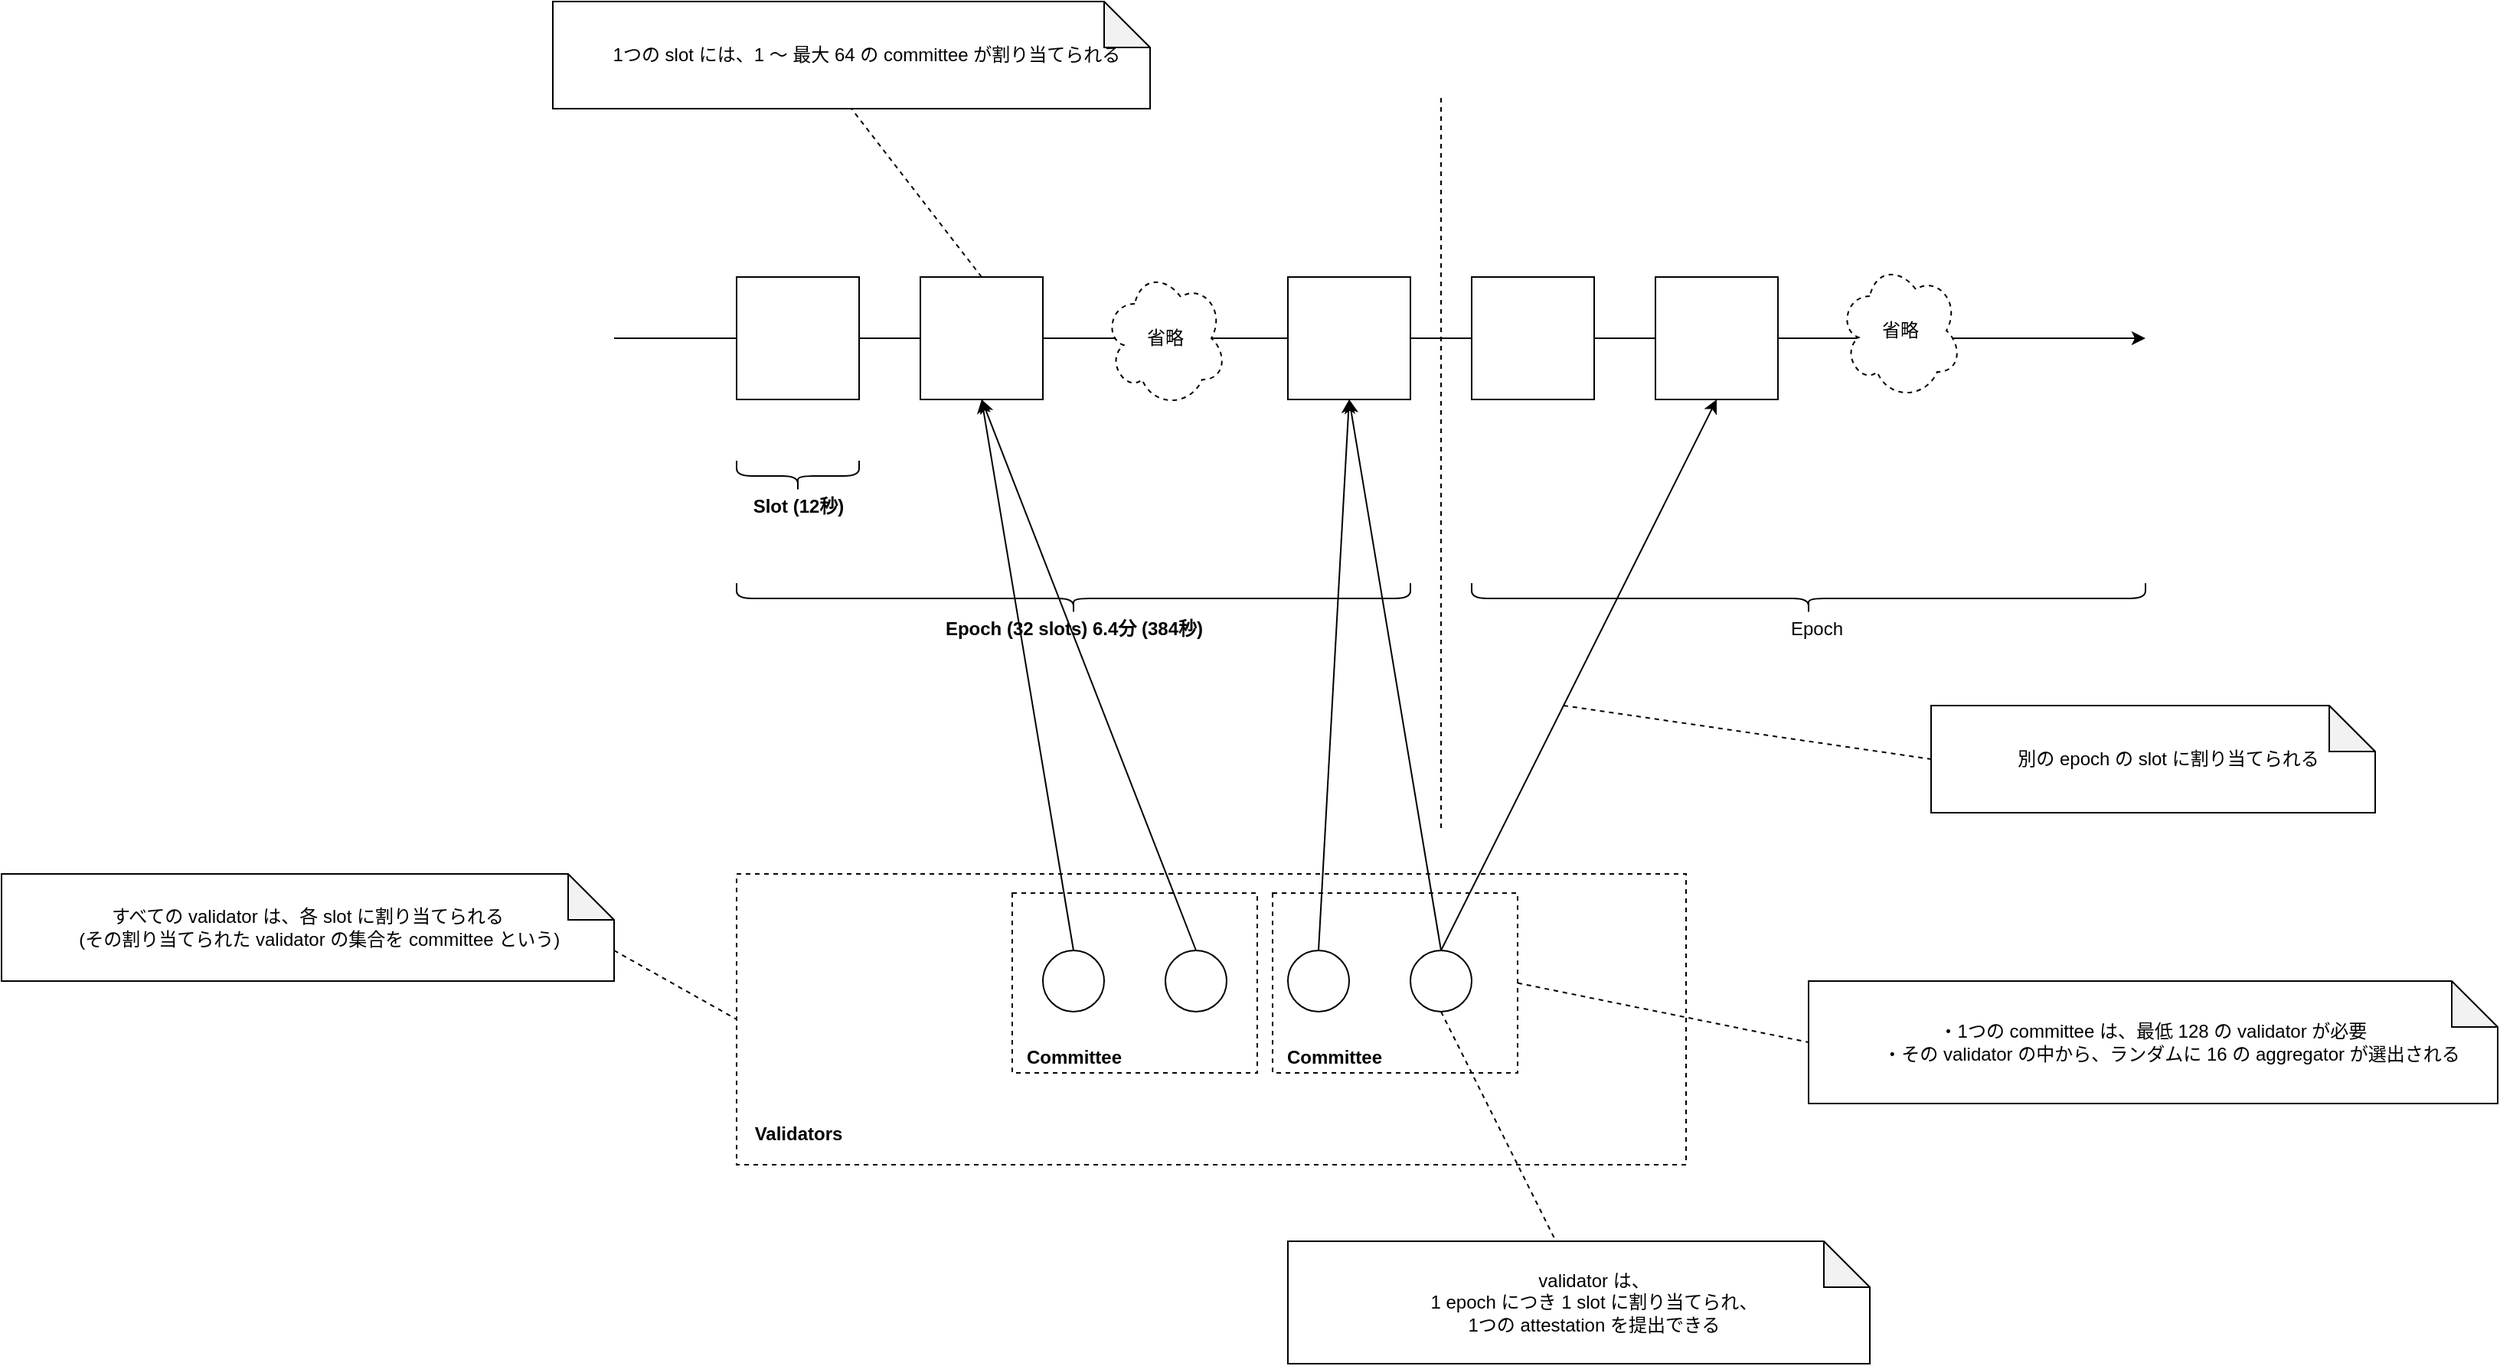 <mxfile>
    <diagram id="ExdccTZqctQwAvQB16s_" name="Page-1">
        <mxGraphModel dx="2893" dy="1472" grid="1" gridSize="10" guides="1" tooltips="1" connect="1" arrows="1" fold="1" page="0" pageScale="1" pageWidth="827" pageHeight="1169" math="0" shadow="0">
            <root>
                <mxCell id="0"/>
                <mxCell id="1" parent="0"/>
                <mxCell id="77" value="" style="rounded=0;whiteSpace=wrap;html=1;dashed=1;" parent="1" vertex="1">
                    <mxGeometry x="-320" y="390" width="620" height="190" as="geometry"/>
                </mxCell>
                <mxCell id="83" value="" style="rounded=0;whiteSpace=wrap;html=1;dashed=1;" parent="1" vertex="1">
                    <mxGeometry x="30" y="402.5" width="160" height="117.5" as="geometry"/>
                </mxCell>
                <mxCell id="81" value="" style="rounded=0;whiteSpace=wrap;html=1;dashed=1;" parent="1" vertex="1">
                    <mxGeometry x="-140" y="402.5" width="160" height="117.5" as="geometry"/>
                </mxCell>
                <mxCell id="62" value="" style="endArrow=none;html=1;" parent="1" edge="1">
                    <mxGeometry width="50" height="50" relative="1" as="geometry">
                        <mxPoint x="-400" y="40" as="sourcePoint"/>
                        <mxPoint y="40" as="targetPoint"/>
                    </mxGeometry>
                </mxCell>
                <mxCell id="53" value="" style="endArrow=none;html=1;startArrow=none;" parent="1" target="52" edge="1">
                    <mxGeometry width="50" height="50" relative="1" as="geometry">
                        <mxPoint y="40" as="sourcePoint"/>
                        <mxPoint x="600" y="40" as="targetPoint"/>
                    </mxGeometry>
                </mxCell>
                <mxCell id="50" value="" style="endArrow=classic;html=1;startArrow=none;" parent="1" source="86" edge="1">
                    <mxGeometry width="50" height="50" relative="1" as="geometry">
                        <mxPoint x="-400" y="40" as="sourcePoint"/>
                        <mxPoint x="600" y="40" as="targetPoint"/>
                    </mxGeometry>
                </mxCell>
                <mxCell id="46" value="" style="rounded=0;whiteSpace=wrap;html=1;" parent="1" vertex="1">
                    <mxGeometry x="-320" width="80" height="80" as="geometry"/>
                </mxCell>
                <mxCell id="47" value="" style="rounded=0;whiteSpace=wrap;html=1;" parent="1" vertex="1">
                    <mxGeometry x="-200" width="80" height="80" as="geometry"/>
                </mxCell>
                <mxCell id="52" value="" style="rounded=0;whiteSpace=wrap;html=1;" parent="1" vertex="1">
                    <mxGeometry x="40" width="80" height="80" as="geometry"/>
                </mxCell>
                <mxCell id="54" value="" style="rounded=0;whiteSpace=wrap;html=1;" parent="1" vertex="1">
                    <mxGeometry x="160" width="80" height="80" as="geometry"/>
                </mxCell>
                <mxCell id="55" value="" style="endArrow=none;html=1;startArrow=none;" parent="1" source="52" target="54" edge="1">
                    <mxGeometry width="50" height="50" relative="1" as="geometry">
                        <mxPoint x="120" y="40" as="sourcePoint"/>
                        <mxPoint x="600" y="40" as="targetPoint"/>
                    </mxGeometry>
                </mxCell>
                <mxCell id="56" value="" style="shape=curlyBracket;whiteSpace=wrap;html=1;rounded=1;rotation=-90;size=0.5;" parent="1" vertex="1">
                    <mxGeometry x="-290" y="90" width="20" height="80" as="geometry"/>
                </mxCell>
                <mxCell id="58" value="Slot (12秒)" style="text;html=1;align=center;verticalAlign=middle;resizable=0;points=[];autosize=1;strokeColor=none;fillColor=none;fontStyle=1" parent="1" vertex="1">
                    <mxGeometry x="-320" y="140" width="80" height="20" as="geometry"/>
                </mxCell>
                <mxCell id="60" value="" style="shape=curlyBracket;whiteSpace=wrap;html=1;rounded=1;rotation=-90;size=0.5;" parent="1" vertex="1">
                    <mxGeometry x="-110" y="-10" width="20" height="440" as="geometry"/>
                </mxCell>
                <mxCell id="63" value="省略" style="ellipse;shape=cloud;whiteSpace=wrap;html=1;dashed=1;" parent="1" vertex="1">
                    <mxGeometry x="-80" y="-5" width="80" height="90" as="geometry"/>
                </mxCell>
                <mxCell id="64" value="Epoch (32 slots) 6.4分 (384秒)" style="text;html=1;align=center;verticalAlign=middle;resizable=0;points=[];autosize=1;strokeColor=none;fillColor=none;fontStyle=1" parent="1" vertex="1">
                    <mxGeometry x="-190" y="220" width="180" height="20" as="geometry"/>
                </mxCell>
                <mxCell id="65" value="" style="endArrow=none;dashed=1;html=1;" parent="1" edge="1">
                    <mxGeometry width="50" height="50" relative="1" as="geometry">
                        <mxPoint x="140" y="360" as="sourcePoint"/>
                        <mxPoint x="140" y="-120" as="targetPoint"/>
                    </mxGeometry>
                </mxCell>
                <mxCell id="66" value="" style="shape=curlyBracket;whiteSpace=wrap;html=1;rounded=1;rotation=-90;size=0.5;" parent="1" vertex="1">
                    <mxGeometry x="370" y="-10" width="20" height="440" as="geometry"/>
                </mxCell>
                <mxCell id="67" value="Epoch" style="text;html=1;align=center;verticalAlign=middle;resizable=0;points=[];autosize=1;strokeColor=none;fillColor=none;" parent="1" vertex="1">
                    <mxGeometry x="360" y="220" width="50" height="20" as="geometry"/>
                </mxCell>
                <mxCell id="69" value="" style="ellipse;whiteSpace=wrap;html=1;aspect=fixed;" parent="1" vertex="1">
                    <mxGeometry x="-40" y="440" width="40" height="40" as="geometry"/>
                </mxCell>
                <mxCell id="71" value="すべての validator は、各 slot に割り当てられる&lt;br&gt;　 (その割り当てられた validator の集合を committee という)&lt;br&gt;" style="shape=note;whiteSpace=wrap;html=1;backgroundOutline=1;darkOpacity=0.05;align=center;spacingLeft=0;" parent="1" vertex="1">
                    <mxGeometry x="-800" y="390" width="400" height="70" as="geometry"/>
                </mxCell>
                <mxCell id="72" value="" style="ellipse;whiteSpace=wrap;html=1;aspect=fixed;" parent="1" vertex="1">
                    <mxGeometry x="40" y="440" width="40" height="40" as="geometry"/>
                </mxCell>
                <mxCell id="73" value="" style="ellipse;whiteSpace=wrap;html=1;aspect=fixed;" parent="1" vertex="1">
                    <mxGeometry x="120" y="440" width="40" height="40" as="geometry"/>
                </mxCell>
                <mxCell id="74" value="" style="ellipse;whiteSpace=wrap;html=1;aspect=fixed;" parent="1" vertex="1">
                    <mxGeometry x="-120" y="440" width="40" height="40" as="geometry"/>
                </mxCell>
                <mxCell id="75" value="" style="endArrow=classic;html=1;exitX=0.5;exitY=0;exitDx=0;exitDy=0;entryX=0.5;entryY=1;entryDx=0;entryDy=0;" parent="1" source="74" target="47" edge="1">
                    <mxGeometry width="50" height="50" relative="1" as="geometry">
                        <mxPoint x="-70" y="390" as="sourcePoint"/>
                        <mxPoint x="-20" y="340" as="targetPoint"/>
                    </mxGeometry>
                </mxCell>
                <mxCell id="76" value="" style="endArrow=classic;html=1;exitX=0.5;exitY=0;exitDx=0;exitDy=0;entryX=0.5;entryY=1;entryDx=0;entryDy=0;" parent="1" source="69" target="47" edge="1">
                    <mxGeometry width="50" height="50" relative="1" as="geometry">
                        <mxPoint x="-90" y="450" as="sourcePoint"/>
                        <mxPoint x="80" y="80" as="targetPoint"/>
                    </mxGeometry>
                </mxCell>
                <mxCell id="78" value="" style="endArrow=classic;html=1;exitX=0.5;exitY=0;exitDx=0;exitDy=0;entryX=0.5;entryY=1;entryDx=0;entryDy=0;" parent="1" source="72" target="52" edge="1">
                    <mxGeometry width="50" height="50" relative="1" as="geometry">
                        <mxPoint x="-10" y="450" as="sourcePoint"/>
                        <mxPoint x="-150" y="90" as="targetPoint"/>
                    </mxGeometry>
                </mxCell>
                <mxCell id="79" value="" style="endArrow=classic;html=1;exitX=0.5;exitY=0;exitDx=0;exitDy=0;" parent="1" source="73" edge="1">
                    <mxGeometry width="50" height="50" relative="1" as="geometry">
                        <mxPoint x="70" y="450" as="sourcePoint"/>
                        <mxPoint x="80" y="80" as="targetPoint"/>
                    </mxGeometry>
                </mxCell>
                <mxCell id="80" value="Validators" style="text;html=1;align=center;verticalAlign=middle;resizable=0;points=[];autosize=1;strokeColor=none;fillColor=none;fontStyle=1" parent="1" vertex="1">
                    <mxGeometry x="-315" y="550" width="70" height="20" as="geometry"/>
                </mxCell>
                <mxCell id="82" value="Committee" style="text;html=1;align=center;verticalAlign=middle;resizable=0;points=[];autosize=1;strokeColor=none;fillColor=none;fontStyle=1" parent="1" vertex="1">
                    <mxGeometry x="-140" y="500" width="80" height="20" as="geometry"/>
                </mxCell>
                <mxCell id="84" value="Committee" style="text;html=1;align=center;verticalAlign=middle;resizable=0;points=[];autosize=1;strokeColor=none;fillColor=none;fontStyle=1" parent="1" vertex="1">
                    <mxGeometry x="30" y="500" width="80" height="20" as="geometry"/>
                </mxCell>
                <mxCell id="86" value="" style="rounded=0;whiteSpace=wrap;html=1;" parent="1" vertex="1">
                    <mxGeometry x="280" width="80" height="80" as="geometry"/>
                </mxCell>
                <mxCell id="87" value="" style="endArrow=none;html=1;startArrow=none;" parent="1" source="54" target="86" edge="1">
                    <mxGeometry width="50" height="50" relative="1" as="geometry">
                        <mxPoint x="240" y="40" as="sourcePoint"/>
                        <mxPoint x="600" y="40" as="targetPoint"/>
                    </mxGeometry>
                </mxCell>
                <mxCell id="88" value="省略" style="ellipse;shape=cloud;whiteSpace=wrap;html=1;dashed=1;" parent="1" vertex="1">
                    <mxGeometry x="400" y="-10" width="80" height="90" as="geometry"/>
                </mxCell>
                <mxCell id="89" value="" style="endArrow=classic;html=1;exitX=0.5;exitY=0;exitDx=0;exitDy=0;entryX=0.5;entryY=1;entryDx=0;entryDy=0;" parent="1" source="73" target="86" edge="1">
                    <mxGeometry width="50" height="50" relative="1" as="geometry">
                        <mxPoint x="150" y="450" as="sourcePoint"/>
                        <mxPoint x="90" y="90" as="targetPoint"/>
                    </mxGeometry>
                </mxCell>
                <mxCell id="90" value="別の epoch の slot に割り当てられる" style="shape=note;whiteSpace=wrap;html=1;backgroundOutline=1;darkOpacity=0.05;align=center;spacingLeft=20;" parent="1" vertex="1">
                    <mxGeometry x="460" y="280" width="290" height="70" as="geometry"/>
                </mxCell>
                <mxCell id="91" value="" style="endArrow=none;dashed=1;html=1;entryX=0;entryY=0.5;entryDx=0;entryDy=0;entryPerimeter=0;" parent="1" target="90" edge="1">
                    <mxGeometry width="50" height="50" relative="1" as="geometry">
                        <mxPoint x="220" y="280" as="sourcePoint"/>
                        <mxPoint x="430" y="290" as="targetPoint"/>
                    </mxGeometry>
                </mxCell>
                <mxCell id="92" value="&lt;span style=&quot;text-align: left&quot;&gt;・1つの committee は、最低 128 の validator が必要&lt;/span&gt;&lt;br style=&quot;text-align: left&quot;&gt;&lt;span style=&quot;text-align: left&quot;&gt;　　・その validator の中から、ランダムに 16 の aggregator が選出される&lt;/span&gt;" style="shape=note;whiteSpace=wrap;html=1;backgroundOutline=1;darkOpacity=0.05;align=center;spacingLeft=0;" parent="1" vertex="1">
                    <mxGeometry x="380" y="460" width="450" height="80" as="geometry"/>
                </mxCell>
                <mxCell id="93" value="" style="endArrow=none;dashed=1;html=1;entryX=0;entryY=0.5;entryDx=0;entryDy=0;entryPerimeter=0;exitX=1;exitY=0.5;exitDx=0;exitDy=0;" parent="1" source="83" target="92" edge="1">
                    <mxGeometry width="50" height="50" relative="1" as="geometry">
                        <mxPoint x="230" y="290" as="sourcePoint"/>
                        <mxPoint x="470" y="325" as="targetPoint"/>
                    </mxGeometry>
                </mxCell>
                <mxCell id="94" value="" style="endArrow=none;dashed=1;html=1;exitX=0.5;exitY=1;exitDx=0;exitDy=0;entryX=0;entryY=0;entryDx=175;entryDy=0;entryPerimeter=0;" parent="1" source="73" target="95" edge="1">
                    <mxGeometry width="50" height="50" relative="1" as="geometry">
                        <mxPoint x="200" y="471.25" as="sourcePoint"/>
                        <mxPoint x="150" y="640" as="targetPoint"/>
                    </mxGeometry>
                </mxCell>
                <mxCell id="95" value="&lt;span style=&quot;text-align: left&quot;&gt;validator は、&lt;br&gt;1 epoch につき 1 slot に割り当てられ、&lt;br&gt;1つの attestation を提出できる&lt;/span&gt;" style="shape=note;whiteSpace=wrap;html=1;backgroundOutline=1;darkOpacity=0.05;align=center;spacingLeft=20;" parent="1" vertex="1">
                    <mxGeometry x="40" y="630" width="380" height="80" as="geometry"/>
                </mxCell>
                <mxCell id="96" value="&lt;span style=&quot;text-align: left&quot;&gt;1つの slot には、1 〜 最大 64 の committee が割り当てられる&lt;/span&gt;" style="shape=note;whiteSpace=wrap;html=1;backgroundOutline=1;darkOpacity=0.05;align=center;spacingLeft=20;" parent="1" vertex="1">
                    <mxGeometry x="-440" y="-180" width="390" height="70" as="geometry"/>
                </mxCell>
                <mxCell id="97" value="" style="endArrow=none;dashed=1;html=1;entryX=0.5;entryY=1;entryDx=0;entryDy=0;entryPerimeter=0;exitX=0.5;exitY=0;exitDx=0;exitDy=0;" parent="1" source="47" target="96" edge="1">
                    <mxGeometry width="50" height="50" relative="1" as="geometry">
                        <mxPoint x="230" y="290" as="sourcePoint"/>
                        <mxPoint x="470" y="325" as="targetPoint"/>
                    </mxGeometry>
                </mxCell>
                <mxCell id="98" value="" style="endArrow=none;dashed=1;html=1;exitX=0;exitY=0;exitDx=400;exitDy=50;entryX=0;entryY=0.5;entryDx=0;entryDy=0;exitPerimeter=0;" parent="1" source="71" target="77" edge="1">
                    <mxGeometry width="50" height="50" relative="1" as="geometry">
                        <mxPoint x="150" y="490" as="sourcePoint"/>
                        <mxPoint x="225" y="640" as="targetPoint"/>
                    </mxGeometry>
                </mxCell>
            </root>
        </mxGraphModel>
    </diagram>
</mxfile>